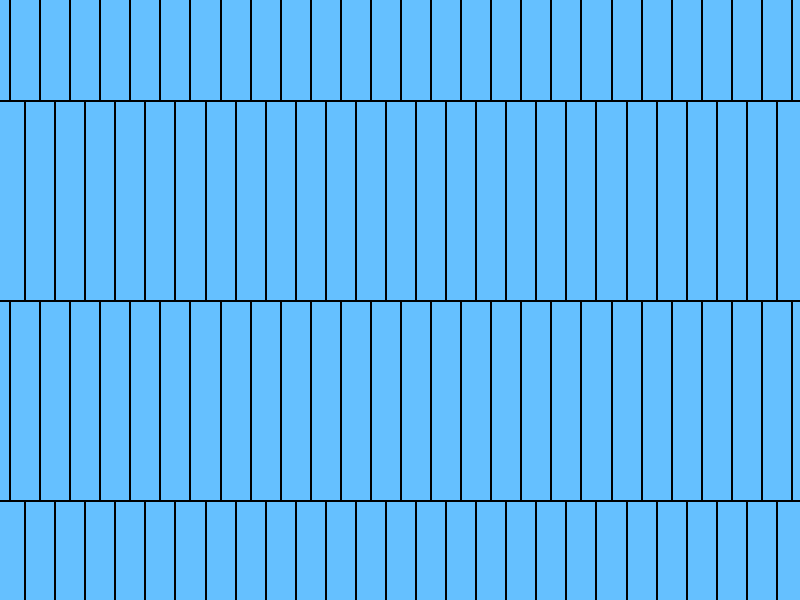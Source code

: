 // Reference: https://www.color-hex.com/color-palette/4958
// Reference2: http://www.f-lohmueller.de/pov_tut/tex/tex_750e.htm

#include "colors.inc"

       

background {color rgb <0, 0, 0>}
 
 
 
camera {
  location <0, 0, 0>
  look_at  <1, 0,  0>
}                    

 light_source { <0, 0, 0>
                color White*0.5
}
 
 
box { <-3, -3, -3>,
      <3, 3, 3>
      texture{
     pigment{ brick
              color Black
              //color rgb<0.21,0.73,1.78>     
              //color rgb<0.25,0.84,2.02>  
              color rgb<0.13,0.53,1.34>
              brick_size <0.6, 1, 0.15 >
              mortar 0.01 
            }
     normal { wrinkles 1 scale 0.4}        

     } // end of texture
            
     } 
     
     